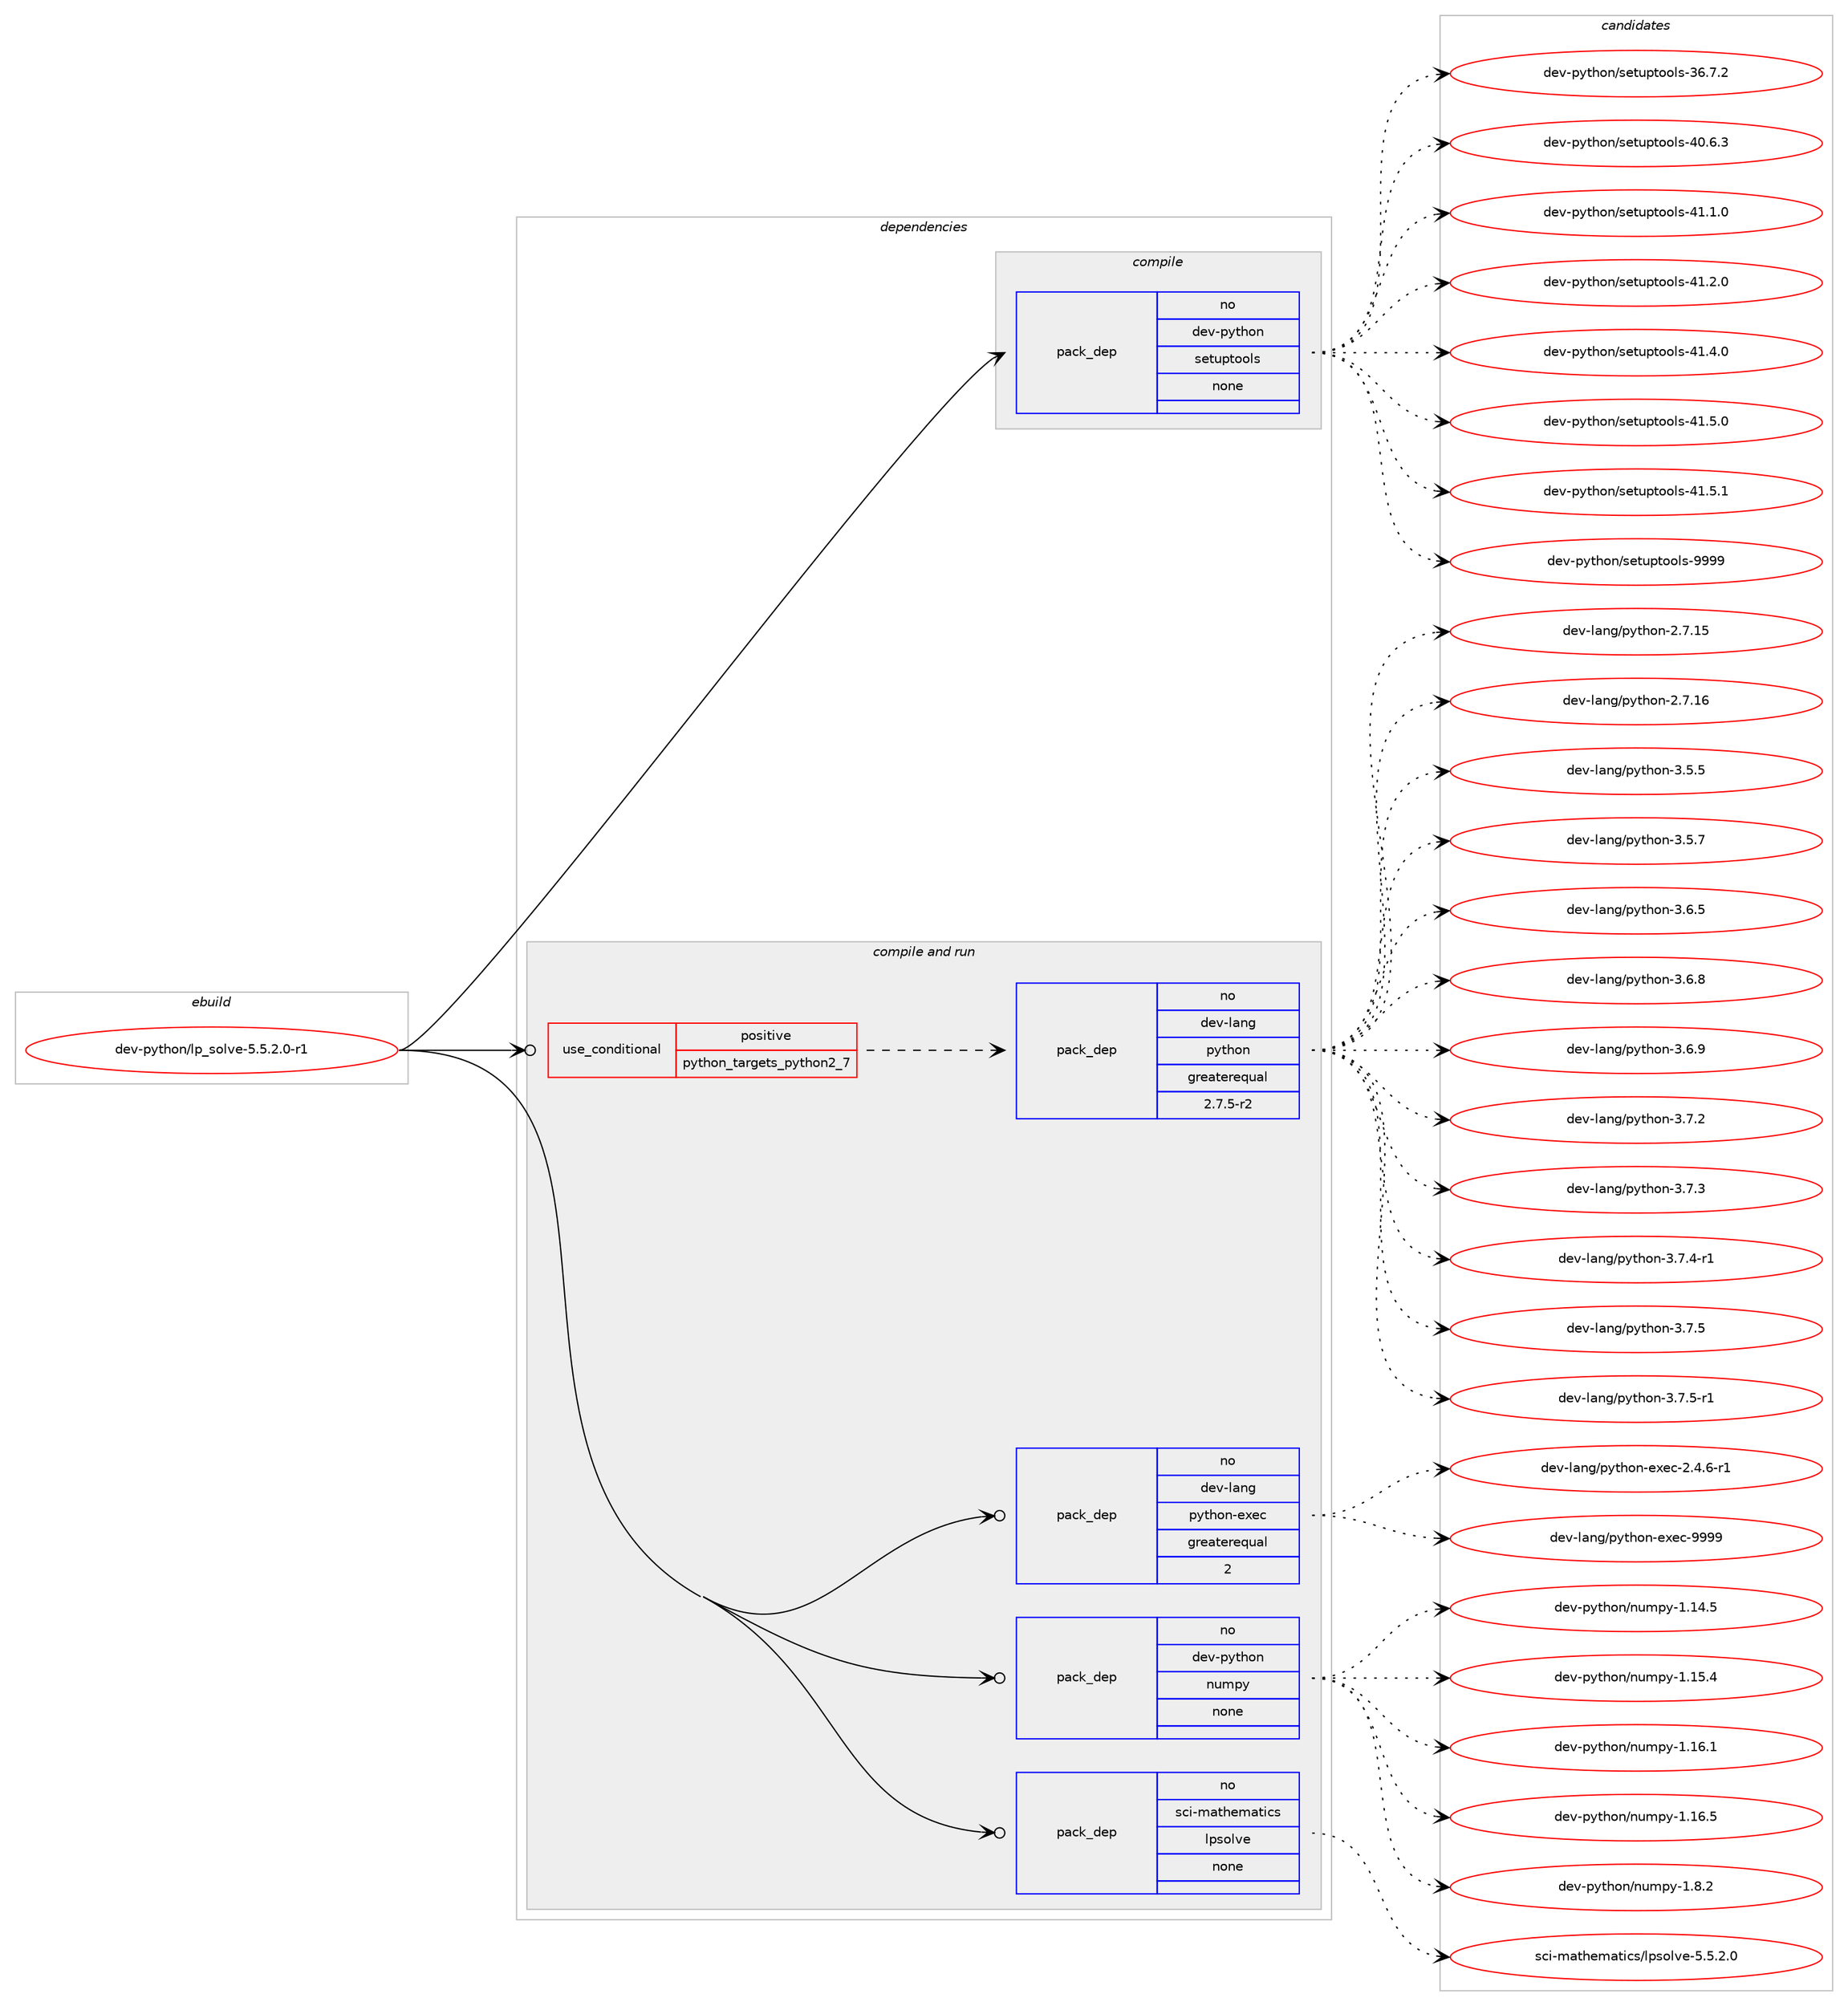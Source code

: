 digraph prolog {

# *************
# Graph options
# *************

newrank=true;
concentrate=true;
compound=true;
graph [rankdir=LR,fontname=Helvetica,fontsize=10,ranksep=1.5];#, ranksep=2.5, nodesep=0.2];
edge  [arrowhead=vee];
node  [fontname=Helvetica,fontsize=10];

# **********
# The ebuild
# **********

subgraph cluster_leftcol {
color=gray;
rank=same;
label=<<i>ebuild</i>>;
id [label="dev-python/lp_solve-5.5.2.0-r1", color=red, width=4, href="../dev-python/lp_solve-5.5.2.0-r1.svg"];
}

# ****************
# The dependencies
# ****************

subgraph cluster_midcol {
color=gray;
label=<<i>dependencies</i>>;
subgraph cluster_compile {
fillcolor="#eeeeee";
style=filled;
label=<<i>compile</i>>;
subgraph pack459555 {
dependency613522 [label=<<TABLE BORDER="0" CELLBORDER="1" CELLSPACING="0" CELLPADDING="4" WIDTH="220"><TR><TD ROWSPAN="6" CELLPADDING="30">pack_dep</TD></TR><TR><TD WIDTH="110">no</TD></TR><TR><TD>dev-python</TD></TR><TR><TD>setuptools</TD></TR><TR><TD>none</TD></TR><TR><TD></TD></TR></TABLE>>, shape=none, color=blue];
}
id:e -> dependency613522:w [weight=20,style="solid",arrowhead="vee"];
}
subgraph cluster_compileandrun {
fillcolor="#eeeeee";
style=filled;
label=<<i>compile and run</i>>;
subgraph cond142163 {
dependency613523 [label=<<TABLE BORDER="0" CELLBORDER="1" CELLSPACING="0" CELLPADDING="4"><TR><TD ROWSPAN="3" CELLPADDING="10">use_conditional</TD></TR><TR><TD>positive</TD></TR><TR><TD>python_targets_python2_7</TD></TR></TABLE>>, shape=none, color=red];
subgraph pack459556 {
dependency613524 [label=<<TABLE BORDER="0" CELLBORDER="1" CELLSPACING="0" CELLPADDING="4" WIDTH="220"><TR><TD ROWSPAN="6" CELLPADDING="30">pack_dep</TD></TR><TR><TD WIDTH="110">no</TD></TR><TR><TD>dev-lang</TD></TR><TR><TD>python</TD></TR><TR><TD>greaterequal</TD></TR><TR><TD>2.7.5-r2</TD></TR></TABLE>>, shape=none, color=blue];
}
dependency613523:e -> dependency613524:w [weight=20,style="dashed",arrowhead="vee"];
}
id:e -> dependency613523:w [weight=20,style="solid",arrowhead="odotvee"];
subgraph pack459557 {
dependency613525 [label=<<TABLE BORDER="0" CELLBORDER="1" CELLSPACING="0" CELLPADDING="4" WIDTH="220"><TR><TD ROWSPAN="6" CELLPADDING="30">pack_dep</TD></TR><TR><TD WIDTH="110">no</TD></TR><TR><TD>dev-lang</TD></TR><TR><TD>python-exec</TD></TR><TR><TD>greaterequal</TD></TR><TR><TD>2</TD></TR></TABLE>>, shape=none, color=blue];
}
id:e -> dependency613525:w [weight=20,style="solid",arrowhead="odotvee"];
subgraph pack459558 {
dependency613526 [label=<<TABLE BORDER="0" CELLBORDER="1" CELLSPACING="0" CELLPADDING="4" WIDTH="220"><TR><TD ROWSPAN="6" CELLPADDING="30">pack_dep</TD></TR><TR><TD WIDTH="110">no</TD></TR><TR><TD>dev-python</TD></TR><TR><TD>numpy</TD></TR><TR><TD>none</TD></TR><TR><TD></TD></TR></TABLE>>, shape=none, color=blue];
}
id:e -> dependency613526:w [weight=20,style="solid",arrowhead="odotvee"];
subgraph pack459559 {
dependency613527 [label=<<TABLE BORDER="0" CELLBORDER="1" CELLSPACING="0" CELLPADDING="4" WIDTH="220"><TR><TD ROWSPAN="6" CELLPADDING="30">pack_dep</TD></TR><TR><TD WIDTH="110">no</TD></TR><TR><TD>sci-mathematics</TD></TR><TR><TD>lpsolve</TD></TR><TR><TD>none</TD></TR><TR><TD></TD></TR></TABLE>>, shape=none, color=blue];
}
id:e -> dependency613527:w [weight=20,style="solid",arrowhead="odotvee"];
}
subgraph cluster_run {
fillcolor="#eeeeee";
style=filled;
label=<<i>run</i>>;
}
}

# **************
# The candidates
# **************

subgraph cluster_choices {
rank=same;
color=gray;
label=<<i>candidates</i>>;

subgraph choice459555 {
color=black;
nodesep=1;
choice100101118451121211161041111104711510111611711211611111110811545515446554650 [label="dev-python/setuptools-36.7.2", color=red, width=4,href="../dev-python/setuptools-36.7.2.svg"];
choice100101118451121211161041111104711510111611711211611111110811545524846544651 [label="dev-python/setuptools-40.6.3", color=red, width=4,href="../dev-python/setuptools-40.6.3.svg"];
choice100101118451121211161041111104711510111611711211611111110811545524946494648 [label="dev-python/setuptools-41.1.0", color=red, width=4,href="../dev-python/setuptools-41.1.0.svg"];
choice100101118451121211161041111104711510111611711211611111110811545524946504648 [label="dev-python/setuptools-41.2.0", color=red, width=4,href="../dev-python/setuptools-41.2.0.svg"];
choice100101118451121211161041111104711510111611711211611111110811545524946524648 [label="dev-python/setuptools-41.4.0", color=red, width=4,href="../dev-python/setuptools-41.4.0.svg"];
choice100101118451121211161041111104711510111611711211611111110811545524946534648 [label="dev-python/setuptools-41.5.0", color=red, width=4,href="../dev-python/setuptools-41.5.0.svg"];
choice100101118451121211161041111104711510111611711211611111110811545524946534649 [label="dev-python/setuptools-41.5.1", color=red, width=4,href="../dev-python/setuptools-41.5.1.svg"];
choice10010111845112121116104111110471151011161171121161111111081154557575757 [label="dev-python/setuptools-9999", color=red, width=4,href="../dev-python/setuptools-9999.svg"];
dependency613522:e -> choice100101118451121211161041111104711510111611711211611111110811545515446554650:w [style=dotted,weight="100"];
dependency613522:e -> choice100101118451121211161041111104711510111611711211611111110811545524846544651:w [style=dotted,weight="100"];
dependency613522:e -> choice100101118451121211161041111104711510111611711211611111110811545524946494648:w [style=dotted,weight="100"];
dependency613522:e -> choice100101118451121211161041111104711510111611711211611111110811545524946504648:w [style=dotted,weight="100"];
dependency613522:e -> choice100101118451121211161041111104711510111611711211611111110811545524946524648:w [style=dotted,weight="100"];
dependency613522:e -> choice100101118451121211161041111104711510111611711211611111110811545524946534648:w [style=dotted,weight="100"];
dependency613522:e -> choice100101118451121211161041111104711510111611711211611111110811545524946534649:w [style=dotted,weight="100"];
dependency613522:e -> choice10010111845112121116104111110471151011161171121161111111081154557575757:w [style=dotted,weight="100"];
}
subgraph choice459556 {
color=black;
nodesep=1;
choice10010111845108971101034711212111610411111045504655464953 [label="dev-lang/python-2.7.15", color=red, width=4,href="../dev-lang/python-2.7.15.svg"];
choice10010111845108971101034711212111610411111045504655464954 [label="dev-lang/python-2.7.16", color=red, width=4,href="../dev-lang/python-2.7.16.svg"];
choice100101118451089711010347112121116104111110455146534653 [label="dev-lang/python-3.5.5", color=red, width=4,href="../dev-lang/python-3.5.5.svg"];
choice100101118451089711010347112121116104111110455146534655 [label="dev-lang/python-3.5.7", color=red, width=4,href="../dev-lang/python-3.5.7.svg"];
choice100101118451089711010347112121116104111110455146544653 [label="dev-lang/python-3.6.5", color=red, width=4,href="../dev-lang/python-3.6.5.svg"];
choice100101118451089711010347112121116104111110455146544656 [label="dev-lang/python-3.6.8", color=red, width=4,href="../dev-lang/python-3.6.8.svg"];
choice100101118451089711010347112121116104111110455146544657 [label="dev-lang/python-3.6.9", color=red, width=4,href="../dev-lang/python-3.6.9.svg"];
choice100101118451089711010347112121116104111110455146554650 [label="dev-lang/python-3.7.2", color=red, width=4,href="../dev-lang/python-3.7.2.svg"];
choice100101118451089711010347112121116104111110455146554651 [label="dev-lang/python-3.7.3", color=red, width=4,href="../dev-lang/python-3.7.3.svg"];
choice1001011184510897110103471121211161041111104551465546524511449 [label="dev-lang/python-3.7.4-r1", color=red, width=4,href="../dev-lang/python-3.7.4-r1.svg"];
choice100101118451089711010347112121116104111110455146554653 [label="dev-lang/python-3.7.5", color=red, width=4,href="../dev-lang/python-3.7.5.svg"];
choice1001011184510897110103471121211161041111104551465546534511449 [label="dev-lang/python-3.7.5-r1", color=red, width=4,href="../dev-lang/python-3.7.5-r1.svg"];
dependency613524:e -> choice10010111845108971101034711212111610411111045504655464953:w [style=dotted,weight="100"];
dependency613524:e -> choice10010111845108971101034711212111610411111045504655464954:w [style=dotted,weight="100"];
dependency613524:e -> choice100101118451089711010347112121116104111110455146534653:w [style=dotted,weight="100"];
dependency613524:e -> choice100101118451089711010347112121116104111110455146534655:w [style=dotted,weight="100"];
dependency613524:e -> choice100101118451089711010347112121116104111110455146544653:w [style=dotted,weight="100"];
dependency613524:e -> choice100101118451089711010347112121116104111110455146544656:w [style=dotted,weight="100"];
dependency613524:e -> choice100101118451089711010347112121116104111110455146544657:w [style=dotted,weight="100"];
dependency613524:e -> choice100101118451089711010347112121116104111110455146554650:w [style=dotted,weight="100"];
dependency613524:e -> choice100101118451089711010347112121116104111110455146554651:w [style=dotted,weight="100"];
dependency613524:e -> choice1001011184510897110103471121211161041111104551465546524511449:w [style=dotted,weight="100"];
dependency613524:e -> choice100101118451089711010347112121116104111110455146554653:w [style=dotted,weight="100"];
dependency613524:e -> choice1001011184510897110103471121211161041111104551465546534511449:w [style=dotted,weight="100"];
}
subgraph choice459557 {
color=black;
nodesep=1;
choice10010111845108971101034711212111610411111045101120101994550465246544511449 [label="dev-lang/python-exec-2.4.6-r1", color=red, width=4,href="../dev-lang/python-exec-2.4.6-r1.svg"];
choice10010111845108971101034711212111610411111045101120101994557575757 [label="dev-lang/python-exec-9999", color=red, width=4,href="../dev-lang/python-exec-9999.svg"];
dependency613525:e -> choice10010111845108971101034711212111610411111045101120101994550465246544511449:w [style=dotted,weight="100"];
dependency613525:e -> choice10010111845108971101034711212111610411111045101120101994557575757:w [style=dotted,weight="100"];
}
subgraph choice459558 {
color=black;
nodesep=1;
choice100101118451121211161041111104711011710911212145494649524653 [label="dev-python/numpy-1.14.5", color=red, width=4,href="../dev-python/numpy-1.14.5.svg"];
choice100101118451121211161041111104711011710911212145494649534652 [label="dev-python/numpy-1.15.4", color=red, width=4,href="../dev-python/numpy-1.15.4.svg"];
choice100101118451121211161041111104711011710911212145494649544649 [label="dev-python/numpy-1.16.1", color=red, width=4,href="../dev-python/numpy-1.16.1.svg"];
choice100101118451121211161041111104711011710911212145494649544653 [label="dev-python/numpy-1.16.5", color=red, width=4,href="../dev-python/numpy-1.16.5.svg"];
choice1001011184511212111610411111047110117109112121454946564650 [label="dev-python/numpy-1.8.2", color=red, width=4,href="../dev-python/numpy-1.8.2.svg"];
dependency613526:e -> choice100101118451121211161041111104711011710911212145494649524653:w [style=dotted,weight="100"];
dependency613526:e -> choice100101118451121211161041111104711011710911212145494649534652:w [style=dotted,weight="100"];
dependency613526:e -> choice100101118451121211161041111104711011710911212145494649544649:w [style=dotted,weight="100"];
dependency613526:e -> choice100101118451121211161041111104711011710911212145494649544653:w [style=dotted,weight="100"];
dependency613526:e -> choice1001011184511212111610411111047110117109112121454946564650:w [style=dotted,weight="100"];
}
subgraph choice459559 {
color=black;
nodesep=1;
choice1159910545109971161041011099711610599115471081121151111081181014553465346504648 [label="sci-mathematics/lpsolve-5.5.2.0", color=red, width=4,href="../sci-mathematics/lpsolve-5.5.2.0.svg"];
dependency613527:e -> choice1159910545109971161041011099711610599115471081121151111081181014553465346504648:w [style=dotted,weight="100"];
}
}

}
